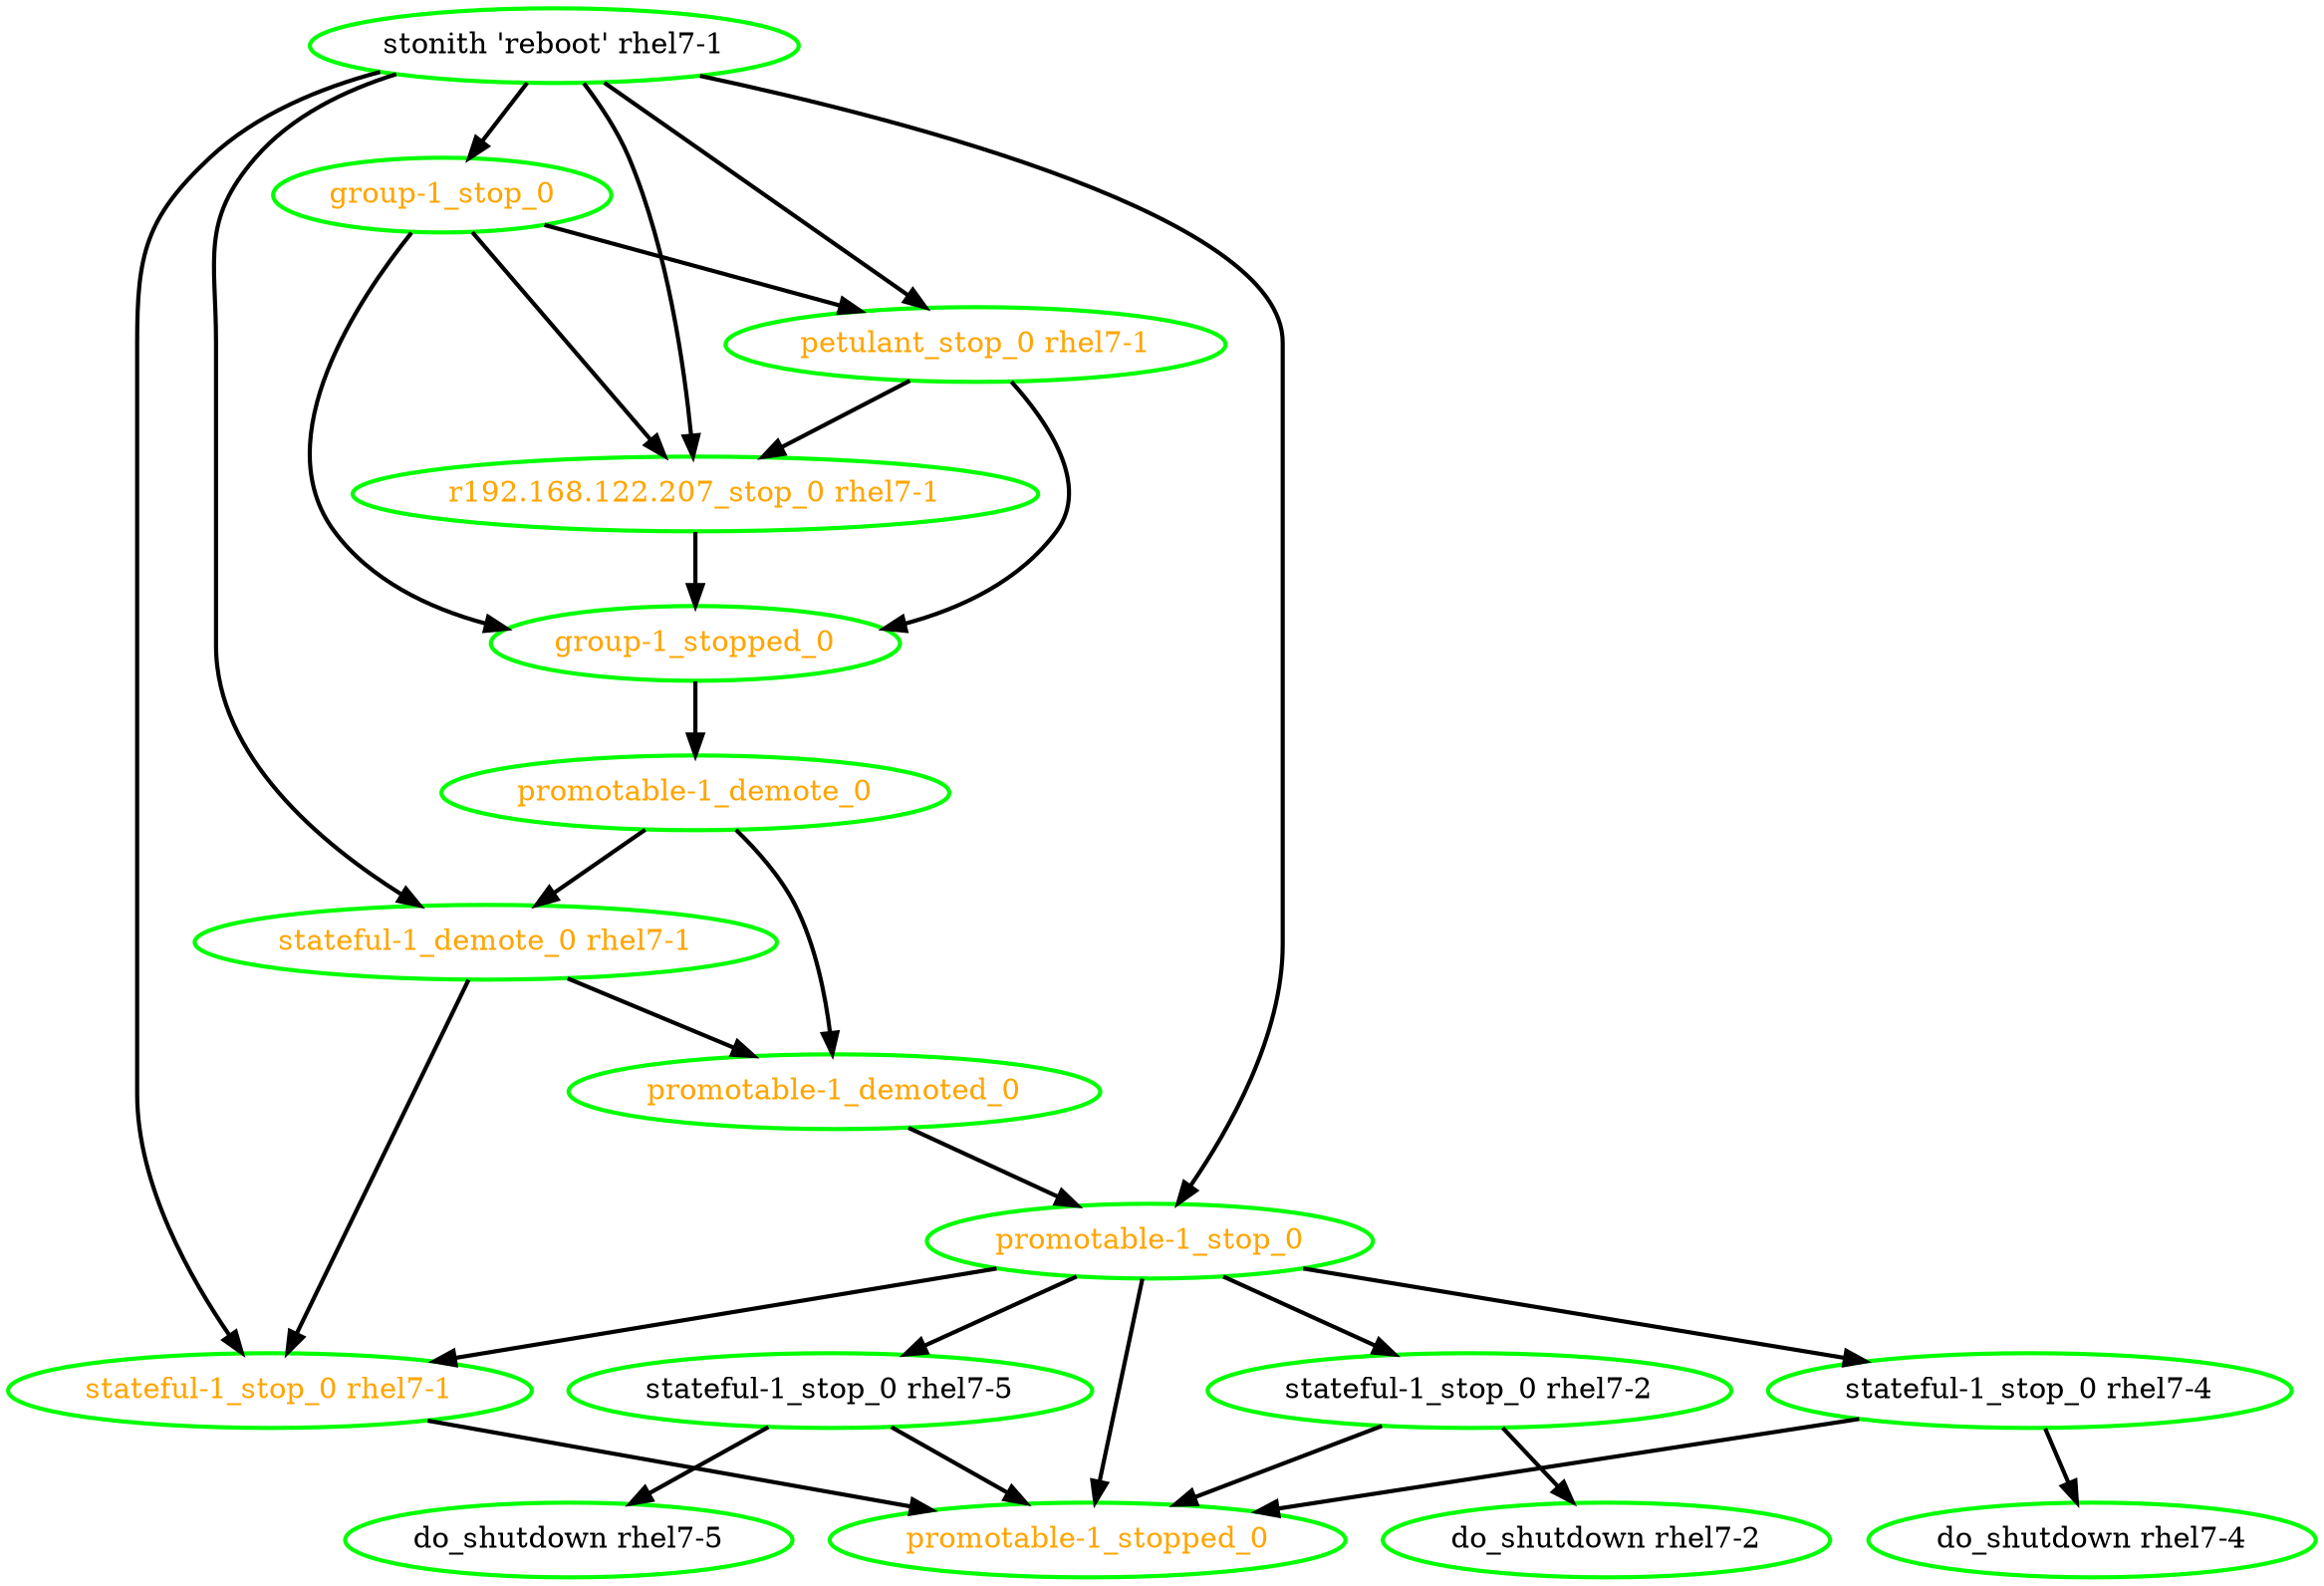digraph "g" {
"do_shutdown rhel7-2" [ style=bold color="green" fontcolor="black"]
"do_shutdown rhel7-4" [ style=bold color="green" fontcolor="black"]
"do_shutdown rhel7-5" [ style=bold color="green" fontcolor="black"]
"group-1_stop_0" -> "group-1_stopped_0" [ style = bold]
"group-1_stop_0" -> "petulant_stop_0 rhel7-1" [ style = bold]
"group-1_stop_0" -> "r192.168.122.207_stop_0 rhel7-1" [ style = bold]
"group-1_stop_0" [ style=bold color="green" fontcolor="orange"]
"group-1_stopped_0" -> "promotable-1_demote_0" [ style = bold]
"group-1_stopped_0" [ style=bold color="green" fontcolor="orange"]
"petulant_stop_0 rhel7-1" -> "group-1_stopped_0" [ style = bold]
"petulant_stop_0 rhel7-1" -> "r192.168.122.207_stop_0 rhel7-1" [ style = bold]
"petulant_stop_0 rhel7-1" [ style=bold color="green" fontcolor="orange"]
"promotable-1_demote_0" -> "promotable-1_demoted_0" [ style = bold]
"promotable-1_demote_0" -> "stateful-1_demote_0 rhel7-1" [ style = bold]
"promotable-1_demote_0" [ style=bold color="green" fontcolor="orange"]
"promotable-1_demoted_0" -> "promotable-1_stop_0" [ style = bold]
"promotable-1_demoted_0" [ style=bold color="green" fontcolor="orange"]
"promotable-1_stop_0" -> "promotable-1_stopped_0" [ style = bold]
"promotable-1_stop_0" -> "stateful-1_stop_0 rhel7-1" [ style = bold]
"promotable-1_stop_0" -> "stateful-1_stop_0 rhel7-2" [ style = bold]
"promotable-1_stop_0" -> "stateful-1_stop_0 rhel7-4" [ style = bold]
"promotable-1_stop_0" -> "stateful-1_stop_0 rhel7-5" [ style = bold]
"promotable-1_stop_0" [ style=bold color="green" fontcolor="orange"]
"promotable-1_stopped_0" [ style=bold color="green" fontcolor="orange"]
"r192.168.122.207_stop_0 rhel7-1" -> "group-1_stopped_0" [ style = bold]
"r192.168.122.207_stop_0 rhel7-1" [ style=bold color="green" fontcolor="orange"]
"stateful-1_demote_0 rhel7-1" -> "promotable-1_demoted_0" [ style = bold]
"stateful-1_demote_0 rhel7-1" -> "stateful-1_stop_0 rhel7-1" [ style = bold]
"stateful-1_demote_0 rhel7-1" [ style=bold color="green" fontcolor="orange"]
"stateful-1_stop_0 rhel7-1" -> "promotable-1_stopped_0" [ style = bold]
"stateful-1_stop_0 rhel7-1" [ style=bold color="green" fontcolor="orange"]
"stateful-1_stop_0 rhel7-2" -> "do_shutdown rhel7-2" [ style = bold]
"stateful-1_stop_0 rhel7-2" -> "promotable-1_stopped_0" [ style = bold]
"stateful-1_stop_0 rhel7-2" [ style=bold color="green" fontcolor="black"]
"stateful-1_stop_0 rhel7-4" -> "do_shutdown rhel7-4" [ style = bold]
"stateful-1_stop_0 rhel7-4" -> "promotable-1_stopped_0" [ style = bold]
"stateful-1_stop_0 rhel7-4" [ style=bold color="green" fontcolor="black"]
"stateful-1_stop_0 rhel7-5" -> "do_shutdown rhel7-5" [ style = bold]
"stateful-1_stop_0 rhel7-5" -> "promotable-1_stopped_0" [ style = bold]
"stateful-1_stop_0 rhel7-5" [ style=bold color="green" fontcolor="black"]
"stonith 'reboot' rhel7-1" -> "group-1_stop_0" [ style = bold]
"stonith 'reboot' rhel7-1" -> "petulant_stop_0 rhel7-1" [ style = bold]
"stonith 'reboot' rhel7-1" -> "promotable-1_stop_0" [ style = bold]
"stonith 'reboot' rhel7-1" -> "r192.168.122.207_stop_0 rhel7-1" [ style = bold]
"stonith 'reboot' rhel7-1" -> "stateful-1_demote_0 rhel7-1" [ style = bold]
"stonith 'reboot' rhel7-1" -> "stateful-1_stop_0 rhel7-1" [ style = bold]
"stonith 'reboot' rhel7-1" [ style=bold color="green" fontcolor="black"]
}
